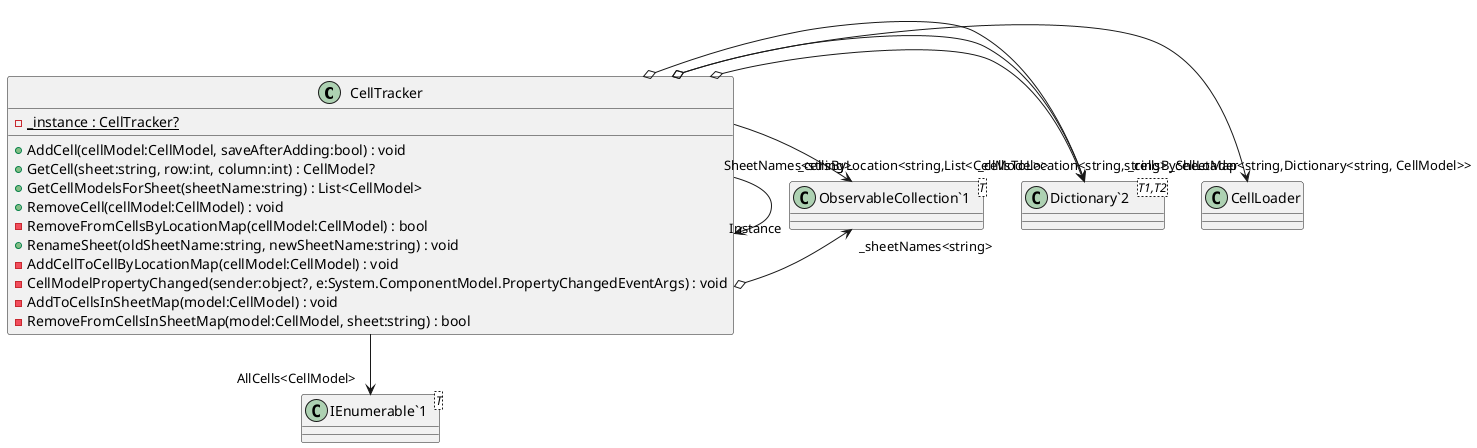 @startuml
class CellTracker {
    - {static} _instance : CellTracker?
    + AddCell(cellModel:CellModel, saveAfterAdding:bool) : void
    + GetCell(sheet:string, row:int, column:int) : CellModel?
    + GetCellModelsForSheet(sheetName:string) : List<CellModel>
    + RemoveCell(cellModel:CellModel) : void
    - RemoveFromCellsByLocationMap(cellModel:CellModel) : bool
    + RenameSheet(oldSheetName:string, newSheetName:string) : void
    - AddCellToCellByLocationMap(cellModel:CellModel) : void
    - CellModelPropertyChanged(sender:object?, e:System.ComponentModel.PropertyChangedEventArgs) : void
    - AddToCellsInSheetMap(model:CellModel) : void
    - RemoveFromCellsInSheetMap(model:CellModel, sheet:string) : bool
}
class "Dictionary`2"<T1,T2> {
}
class "ObservableCollection`1"<T> {
}
class "IEnumerable`1"<T> {
}
CellTracker o-> "_cellLoader" CellLoader
CellTracker o-> "_cellsByLocation<string,List<CellModel>>" "Dictionary`2"
CellTracker o-> "_cellsBySheetMap<string,Dictionary<string, CellModel>>" "Dictionary`2"
CellTracker o-> "_cellsToLocation<string,string>" "Dictionary`2"
CellTracker o-> "_sheetNames<string>" "ObservableCollection`1"
CellTracker --> "Instance" CellTracker
CellTracker --> "AllCells<CellModel>" "IEnumerable`1"
CellTracker --> "SheetNames<string>" "ObservableCollection`1"
@enduml
